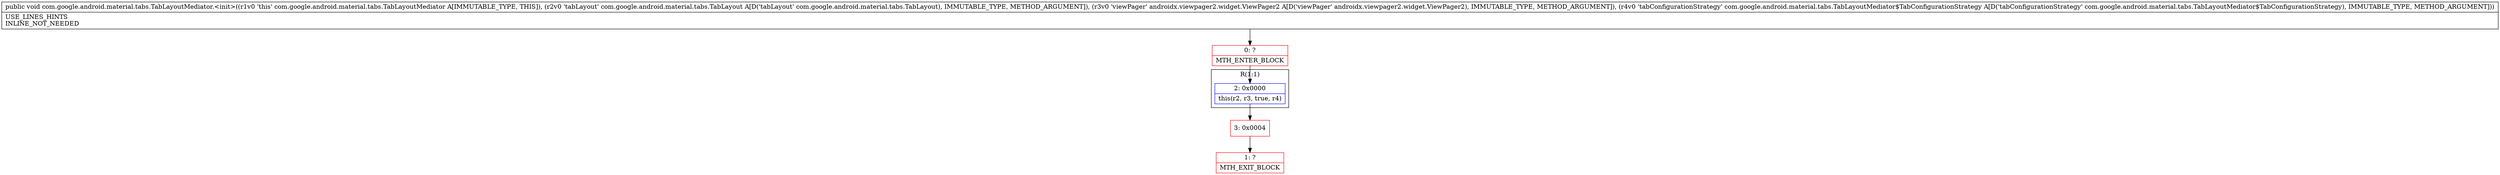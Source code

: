 digraph "CFG forcom.google.android.material.tabs.TabLayoutMediator.\<init\>(Lcom\/google\/android\/material\/tabs\/TabLayout;Landroidx\/viewpager2\/widget\/ViewPager2;Lcom\/google\/android\/material\/tabs\/TabLayoutMediator$TabConfigurationStrategy;)V" {
subgraph cluster_Region_31807407 {
label = "R(1:1)";
node [shape=record,color=blue];
Node_2 [shape=record,label="{2\:\ 0x0000|this(r2, r3, true, r4)\l}"];
}
Node_0 [shape=record,color=red,label="{0\:\ ?|MTH_ENTER_BLOCK\l}"];
Node_3 [shape=record,color=red,label="{3\:\ 0x0004}"];
Node_1 [shape=record,color=red,label="{1\:\ ?|MTH_EXIT_BLOCK\l}"];
MethodNode[shape=record,label="{public void com.google.android.material.tabs.TabLayoutMediator.\<init\>((r1v0 'this' com.google.android.material.tabs.TabLayoutMediator A[IMMUTABLE_TYPE, THIS]), (r2v0 'tabLayout' com.google.android.material.tabs.TabLayout A[D('tabLayout' com.google.android.material.tabs.TabLayout), IMMUTABLE_TYPE, METHOD_ARGUMENT]), (r3v0 'viewPager' androidx.viewpager2.widget.ViewPager2 A[D('viewPager' androidx.viewpager2.widget.ViewPager2), IMMUTABLE_TYPE, METHOD_ARGUMENT]), (r4v0 'tabConfigurationStrategy' com.google.android.material.tabs.TabLayoutMediator$TabConfigurationStrategy A[D('tabConfigurationStrategy' com.google.android.material.tabs.TabLayoutMediator$TabConfigurationStrategy), IMMUTABLE_TYPE, METHOD_ARGUMENT]))  | USE_LINES_HINTS\lINLINE_NOT_NEEDED\l}"];
MethodNode -> Node_0;Node_2 -> Node_3;
Node_0 -> Node_2;
Node_3 -> Node_1;
}

